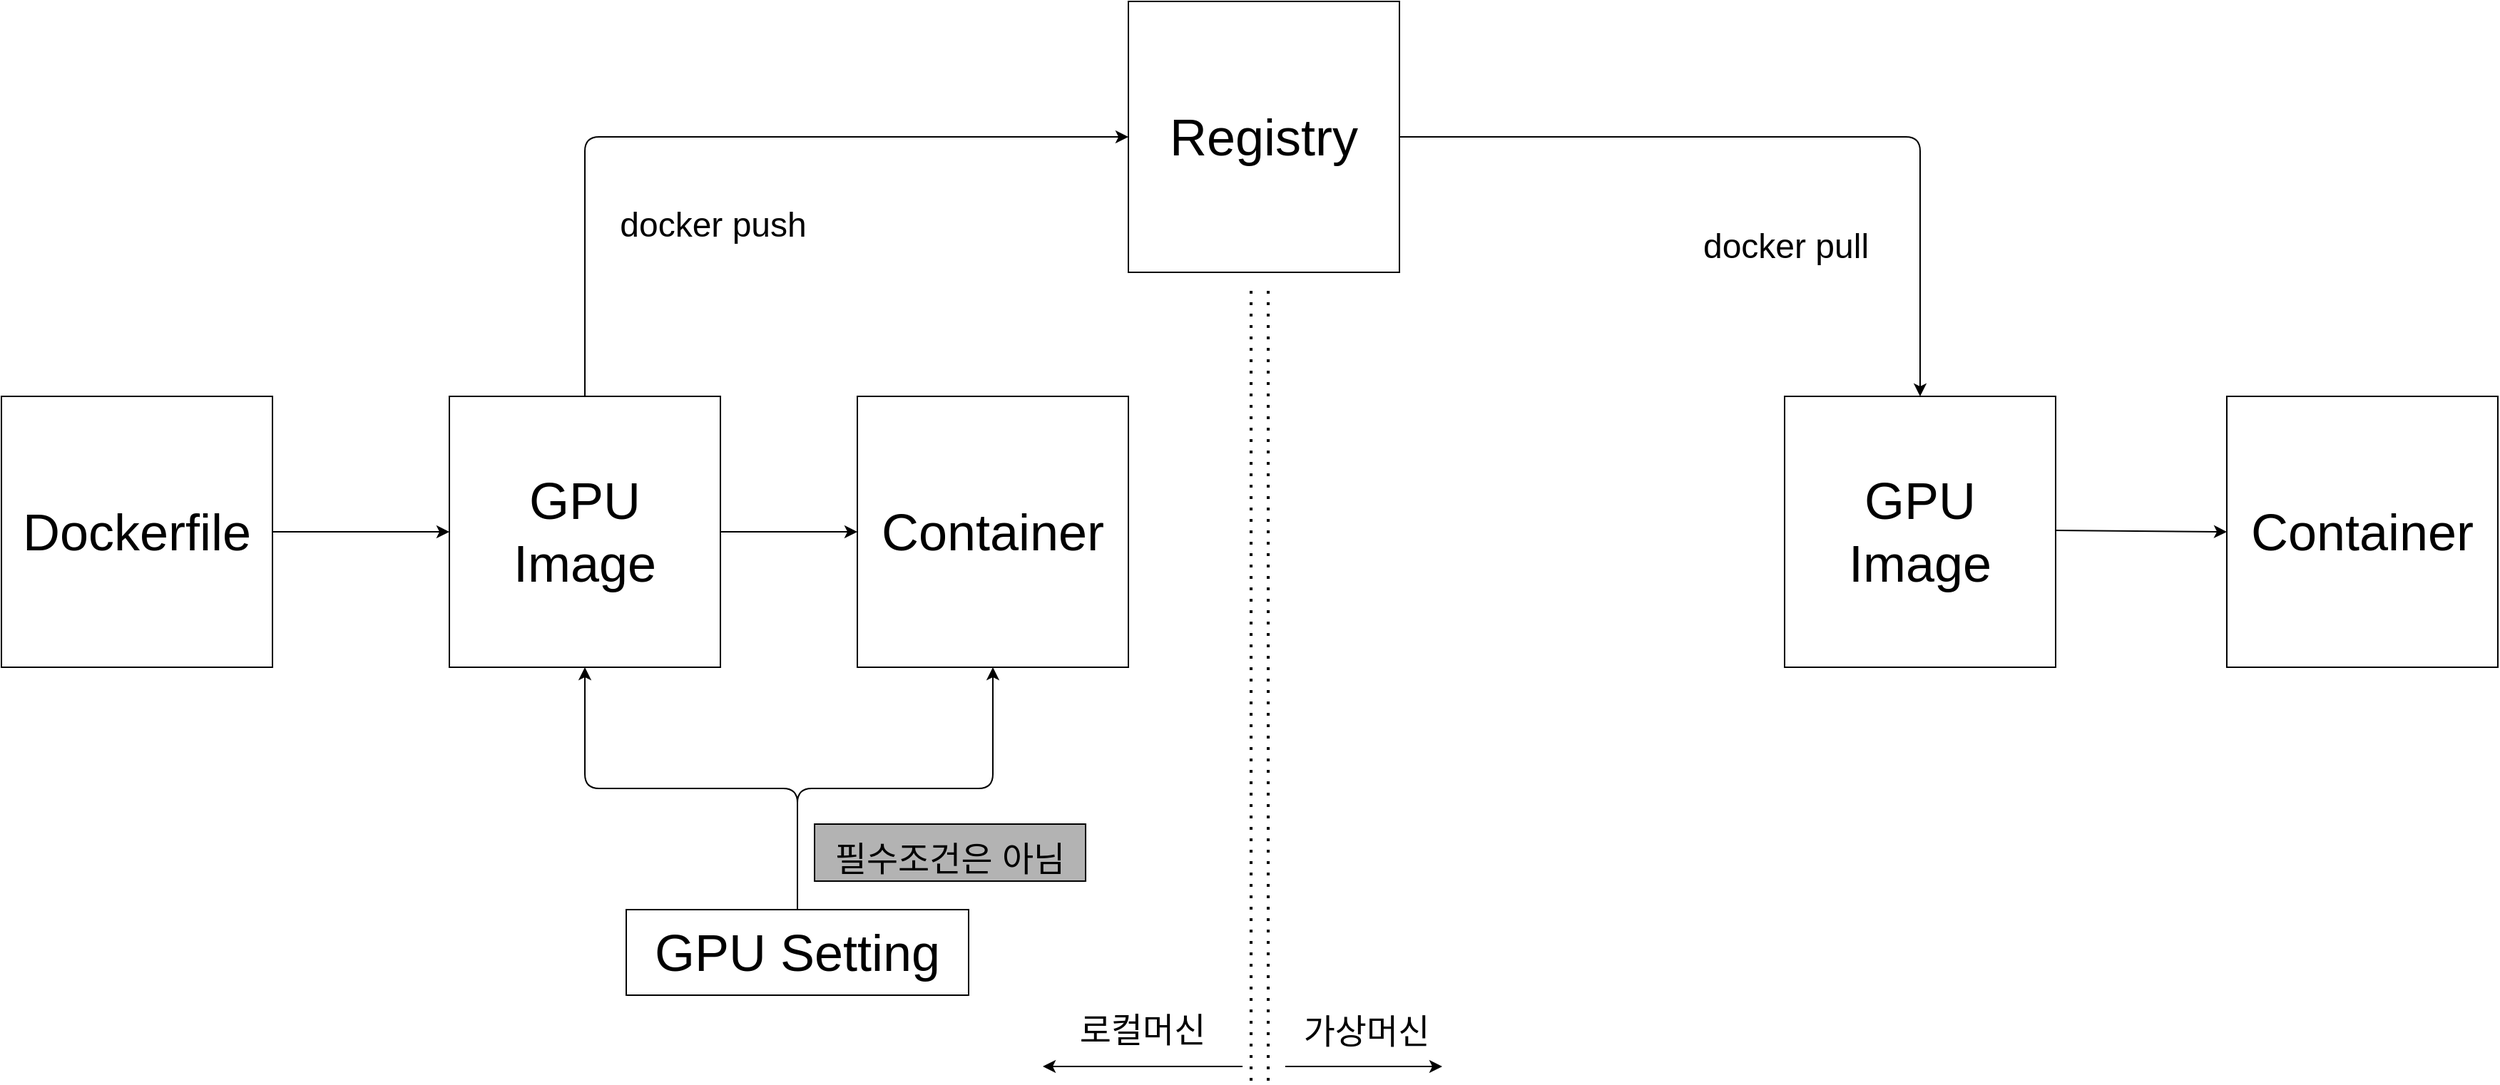 <mxfile>
    <diagram id="ohhUdTPe0VgaeIRMbunW" name="Page-1">
        <mxGraphModel dx="1332" dy="2636" grid="1" gridSize="10" guides="1" tooltips="1" connect="1" arrows="1" fold="1" page="1" pageScale="1" pageWidth="850" pageHeight="1100" math="0" shadow="0">
            <root>
                <mxCell id="0"/>
                <mxCell id="1" parent="0"/>
                <mxCell id="3" style="edgeStyle=none;html=1;fontSize=36;entryX=0;entryY=0.5;entryDx=0;entryDy=0;" parent="1" source="2" target="4" edge="1">
                    <mxGeometry relative="1" as="geometry">
                        <mxPoint x="390" y="250" as="targetPoint"/>
                    </mxGeometry>
                </mxCell>
                <mxCell id="2" value="&lt;font style=&quot;font-size: 36px;&quot;&gt;Dockerfile&lt;/font&gt;" style="whiteSpace=wrap;html=1;aspect=fixed;" parent="1" vertex="1">
                    <mxGeometry x="30" y="160" width="190" height="190" as="geometry"/>
                </mxCell>
                <mxCell id="12" style="edgeStyle=orthogonalEdgeStyle;html=1;entryX=0;entryY=0.5;entryDx=0;entryDy=0;fontSize=36;" parent="1" source="4" target="8" edge="1">
                    <mxGeometry relative="1" as="geometry"/>
                </mxCell>
                <mxCell id="23" style="edgeStyle=orthogonalEdgeStyle;html=1;entryX=0;entryY=0.5;entryDx=0;entryDy=0;fontSize=36;exitX=0.5;exitY=0;exitDx=0;exitDy=0;" parent="1" source="4" target="22" edge="1">
                    <mxGeometry relative="1" as="geometry"/>
                </mxCell>
                <mxCell id="4" value="&lt;span style=&quot;font-size: 36px;&quot;&gt;GPU Image&lt;/span&gt;" style="whiteSpace=wrap;html=1;aspect=fixed;" parent="1" vertex="1">
                    <mxGeometry x="344" y="160" width="190" height="190" as="geometry"/>
                </mxCell>
                <mxCell id="10" style="edgeStyle=orthogonalEdgeStyle;html=1;entryX=0.5;entryY=1;entryDx=0;entryDy=0;fontSize=36;" parent="1" source="5" target="4" edge="1">
                    <mxGeometry relative="1" as="geometry"/>
                </mxCell>
                <mxCell id="11" style="edgeStyle=orthogonalEdgeStyle;html=1;entryX=0.5;entryY=1;entryDx=0;entryDy=0;fontSize=36;" parent="1" source="5" target="8" edge="1">
                    <mxGeometry relative="1" as="geometry"/>
                </mxCell>
                <mxCell id="5" value="GPU Setting" style="rounded=0;whiteSpace=wrap;html=1;fontSize=36;" parent="1" vertex="1">
                    <mxGeometry x="468" y="520" width="240" height="60" as="geometry"/>
                </mxCell>
                <mxCell id="8" value="&lt;span style=&quot;font-size: 36px;&quot;&gt;Container&lt;/span&gt;" style="whiteSpace=wrap;html=1;aspect=fixed;" parent="1" vertex="1">
                    <mxGeometry x="630" y="160" width="190" height="190" as="geometry"/>
                </mxCell>
                <mxCell id="20" value="" style="endArrow=none;dashed=1;html=1;dashPattern=1 3;strokeWidth=2;fontSize=36;" parent="1" edge="1">
                    <mxGeometry width="50" height="50" relative="1" as="geometry">
                        <mxPoint x="906" y="640" as="sourcePoint"/>
                        <mxPoint x="906" y="80" as="targetPoint"/>
                    </mxGeometry>
                </mxCell>
                <mxCell id="21" value="" style="endArrow=none;dashed=1;html=1;dashPattern=1 3;strokeWidth=2;fontSize=36;" parent="1" edge="1">
                    <mxGeometry width="50" height="50" relative="1" as="geometry">
                        <mxPoint x="918" y="640" as="sourcePoint"/>
                        <mxPoint x="918" y="80" as="targetPoint"/>
                    </mxGeometry>
                </mxCell>
                <mxCell id="33" style="edgeStyle=orthogonalEdgeStyle;html=1;entryX=0.5;entryY=0;entryDx=0;entryDy=0;fontSize=24;" parent="1" source="22" target="32" edge="1">
                    <mxGeometry relative="1" as="geometry"/>
                </mxCell>
                <mxCell id="22" value="&lt;span style=&quot;font-size: 36px;&quot;&gt;Registry&lt;/span&gt;" style="whiteSpace=wrap;html=1;aspect=fixed;" parent="1" vertex="1">
                    <mxGeometry x="820" y="-117" width="190" height="190" as="geometry"/>
                </mxCell>
                <mxCell id="24" value="&lt;font style=&quot;font-size: 24px;&quot;&gt;필수조건은 아님&lt;/font&gt;" style="rounded=0;whiteSpace=wrap;html=1;shadow=0;fontSize=36;fillColor=#B3B3B3;" parent="1" vertex="1">
                    <mxGeometry x="600" y="460" width="190" height="40" as="geometry"/>
                </mxCell>
                <mxCell id="26" value="docker push" style="text;html=1;strokeColor=none;fillColor=none;align=center;verticalAlign=middle;whiteSpace=wrap;rounded=0;shadow=0;fontSize=24;" parent="1" vertex="1">
                    <mxGeometry x="438" y="25" width="182" height="30" as="geometry"/>
                </mxCell>
                <mxCell id="28" value="" style="endArrow=classic;html=1;fontSize=24;" parent="1" edge="1">
                    <mxGeometry width="50" height="50" relative="1" as="geometry">
                        <mxPoint x="900" y="630" as="sourcePoint"/>
                        <mxPoint x="760" y="630" as="targetPoint"/>
                    </mxGeometry>
                </mxCell>
                <mxCell id="29" value="로컬머신" style="text;html=1;strokeColor=none;fillColor=none;align=center;verticalAlign=middle;whiteSpace=wrap;rounded=0;shadow=0;fontSize=24;" parent="1" vertex="1">
                    <mxGeometry x="770" y="590" width="120" height="30" as="geometry"/>
                </mxCell>
                <mxCell id="30" value="" style="endArrow=classic;html=1;fontSize=24;" parent="1" edge="1">
                    <mxGeometry width="50" height="50" relative="1" as="geometry">
                        <mxPoint x="930" y="630" as="sourcePoint"/>
                        <mxPoint x="1040" y="630" as="targetPoint"/>
                    </mxGeometry>
                </mxCell>
                <mxCell id="31" value="가상머신" style="text;html=1;strokeColor=none;fillColor=none;align=center;verticalAlign=middle;whiteSpace=wrap;rounded=0;shadow=0;fontSize=24;" parent="1" vertex="1">
                    <mxGeometry x="927" y="591" width="120" height="30" as="geometry"/>
                </mxCell>
                <mxCell id="36" style="edgeStyle=none;html=1;exitX=1;exitY=0.5;exitDx=0;exitDy=0;entryX=0;entryY=0.5;entryDx=0;entryDy=0;" parent="1" target="35" edge="1">
                    <mxGeometry relative="1" as="geometry">
                        <mxPoint x="1470" y="254" as="sourcePoint"/>
                        <mxPoint x="1590" y="264" as="targetPoint"/>
                    </mxGeometry>
                </mxCell>
                <mxCell id="32" value="&lt;span style=&quot;font-size: 36px;&quot;&gt;GPU Image&lt;/span&gt;" style="whiteSpace=wrap;html=1;aspect=fixed;" parent="1" vertex="1">
                    <mxGeometry x="1280" y="160" width="190" height="190" as="geometry"/>
                </mxCell>
                <mxCell id="34" value="docker pull" style="text;html=1;strokeColor=none;fillColor=none;align=center;verticalAlign=middle;whiteSpace=wrap;rounded=0;shadow=0;fontSize=24;" parent="1" vertex="1">
                    <mxGeometry x="1190" y="40" width="182" height="30" as="geometry"/>
                </mxCell>
                <mxCell id="35" value="&lt;span style=&quot;font-size: 36px;&quot;&gt;Container&lt;/span&gt;" style="whiteSpace=wrap;html=1;aspect=fixed;" parent="1" vertex="1">
                    <mxGeometry x="1590" y="160" width="190" height="190" as="geometry"/>
                </mxCell>
            </root>
        </mxGraphModel>
    </diagram>
</mxfile>